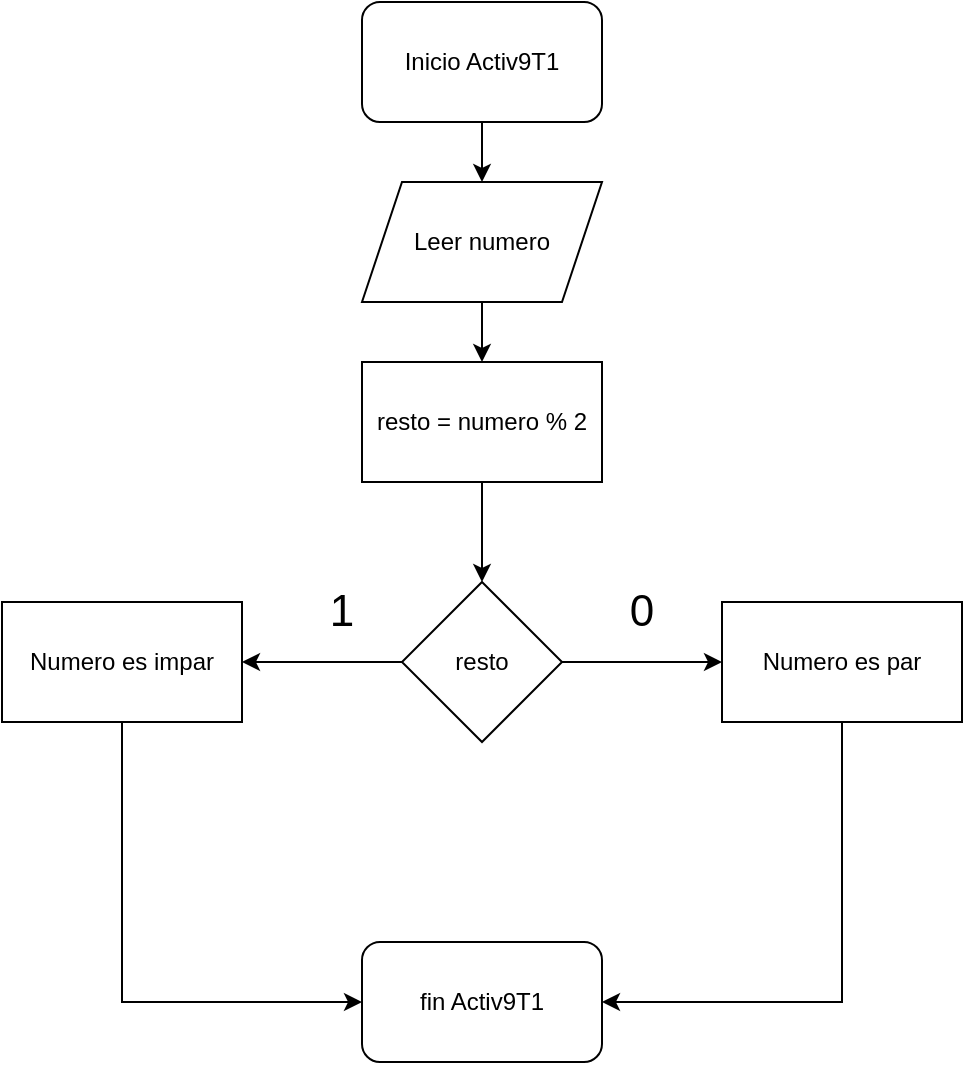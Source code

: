 <mxfile version="21.7.5" type="device">
  <diagram name="Página-1" id="9aFCzU73PWzfyR8WfExq">
    <mxGraphModel dx="1418" dy="820" grid="1" gridSize="10" guides="1" tooltips="1" connect="1" arrows="1" fold="1" page="1" pageScale="1" pageWidth="827" pageHeight="1169" math="0" shadow="0">
      <root>
        <mxCell id="0" />
        <mxCell id="1" parent="0" />
        <mxCell id="9b4jKaIJ4MtD21p2bAW2-12" style="edgeStyle=orthogonalEdgeStyle;rounded=0;orthogonalLoop=1;jettySize=auto;html=1;" parent="1" source="9b4jKaIJ4MtD21p2bAW2-1" target="9b4jKaIJ4MtD21p2bAW2-2" edge="1">
          <mxGeometry relative="1" as="geometry" />
        </mxCell>
        <mxCell id="9b4jKaIJ4MtD21p2bAW2-1" value="Inicio Activ9T1" style="rounded=1;whiteSpace=wrap;html=1;" parent="1" vertex="1">
          <mxGeometry x="360" y="40" width="120" height="60" as="geometry" />
        </mxCell>
        <mxCell id="9b4jKaIJ4MtD21p2bAW2-10" style="edgeStyle=orthogonalEdgeStyle;rounded=0;orthogonalLoop=1;jettySize=auto;html=1;entryX=0.5;entryY=0;entryDx=0;entryDy=0;" parent="1" source="9b4jKaIJ4MtD21p2bAW2-2" target="9b4jKaIJ4MtD21p2bAW2-3" edge="1">
          <mxGeometry relative="1" as="geometry" />
        </mxCell>
        <mxCell id="9b4jKaIJ4MtD21p2bAW2-2" value="Leer numero" style="shape=parallelogram;perimeter=parallelogramPerimeter;whiteSpace=wrap;html=1;fixedSize=1;" parent="1" vertex="1">
          <mxGeometry x="360" y="130" width="120" height="60" as="geometry" />
        </mxCell>
        <mxCell id="9b4jKaIJ4MtD21p2bAW2-9" style="edgeStyle=orthogonalEdgeStyle;rounded=0;orthogonalLoop=1;jettySize=auto;html=1;entryX=0.5;entryY=0;entryDx=0;entryDy=0;" parent="1" source="9b4jKaIJ4MtD21p2bAW2-3" target="9b4jKaIJ4MtD21p2bAW2-4" edge="1">
          <mxGeometry relative="1" as="geometry" />
        </mxCell>
        <mxCell id="9b4jKaIJ4MtD21p2bAW2-3" value="resto = numero % 2" style="rounded=0;whiteSpace=wrap;html=1;" parent="1" vertex="1">
          <mxGeometry x="360" y="220" width="120" height="60" as="geometry" />
        </mxCell>
        <mxCell id="9b4jKaIJ4MtD21p2bAW2-7" style="edgeStyle=orthogonalEdgeStyle;rounded=0;orthogonalLoop=1;jettySize=auto;html=1;" parent="1" source="9b4jKaIJ4MtD21p2bAW2-4" target="9b4jKaIJ4MtD21p2bAW2-6" edge="1">
          <mxGeometry relative="1" as="geometry" />
        </mxCell>
        <mxCell id="9b4jKaIJ4MtD21p2bAW2-8" style="edgeStyle=orthogonalEdgeStyle;rounded=0;orthogonalLoop=1;jettySize=auto;html=1;" parent="1" source="9b4jKaIJ4MtD21p2bAW2-4" target="9b4jKaIJ4MtD21p2bAW2-5" edge="1">
          <mxGeometry relative="1" as="geometry" />
        </mxCell>
        <mxCell id="9b4jKaIJ4MtD21p2bAW2-4" value="resto" style="rhombus;whiteSpace=wrap;html=1;" parent="1" vertex="1">
          <mxGeometry x="380" y="330" width="80" height="80" as="geometry" />
        </mxCell>
        <mxCell id="9b4jKaIJ4MtD21p2bAW2-5" value="Numero es par" style="rounded=0;whiteSpace=wrap;html=1;" parent="1" vertex="1">
          <mxGeometry x="540" y="340" width="120" height="60" as="geometry" />
        </mxCell>
        <mxCell id="9b4jKaIJ4MtD21p2bAW2-6" value="Numero es impar" style="rounded=0;whiteSpace=wrap;html=1;" parent="1" vertex="1">
          <mxGeometry x="180" y="340" width="120" height="60" as="geometry" />
        </mxCell>
        <mxCell id="9b4jKaIJ4MtD21p2bAW2-13" value="1" style="text;html=1;strokeColor=none;fillColor=none;align=center;verticalAlign=middle;whiteSpace=wrap;rounded=0;strokeWidth=8;fontSize=22;" parent="1" vertex="1">
          <mxGeometry x="320" y="330" width="60" height="30" as="geometry" />
        </mxCell>
        <mxCell id="9b4jKaIJ4MtD21p2bAW2-14" value="0" style="text;html=1;strokeColor=none;fillColor=none;align=center;verticalAlign=middle;whiteSpace=wrap;rounded=0;fontSize=22;" parent="1" vertex="1">
          <mxGeometry x="470" y="330" width="60" height="30" as="geometry" />
        </mxCell>
        <mxCell id="9b4jKaIJ4MtD21p2bAW2-17" value="fin Activ9T1" style="rounded=1;whiteSpace=wrap;html=1;" parent="1" vertex="1">
          <mxGeometry x="360" y="510" width="120" height="60" as="geometry" />
        </mxCell>
        <mxCell id="9b4jKaIJ4MtD21p2bAW2-18" value="" style="endArrow=classic;html=1;rounded=0;exitX=0.5;exitY=1;exitDx=0;exitDy=0;entryX=0;entryY=0.5;entryDx=0;entryDy=0;" parent="1" source="9b4jKaIJ4MtD21p2bAW2-6" target="9b4jKaIJ4MtD21p2bAW2-17" edge="1">
          <mxGeometry width="50" height="50" relative="1" as="geometry">
            <mxPoint x="390" y="450" as="sourcePoint" />
            <mxPoint x="440" y="400" as="targetPoint" />
            <Array as="points">
              <mxPoint x="240" y="540" />
            </Array>
          </mxGeometry>
        </mxCell>
        <mxCell id="9b4jKaIJ4MtD21p2bAW2-19" value="" style="endArrow=classic;html=1;rounded=0;exitX=0.5;exitY=1;exitDx=0;exitDy=0;entryX=1;entryY=0.5;entryDx=0;entryDy=0;" parent="1" source="9b4jKaIJ4MtD21p2bAW2-5" target="9b4jKaIJ4MtD21p2bAW2-17" edge="1">
          <mxGeometry width="50" height="50" relative="1" as="geometry">
            <mxPoint x="390" y="450" as="sourcePoint" />
            <mxPoint x="440" y="400" as="targetPoint" />
            <Array as="points">
              <mxPoint x="600" y="540" />
            </Array>
          </mxGeometry>
        </mxCell>
      </root>
    </mxGraphModel>
  </diagram>
</mxfile>
